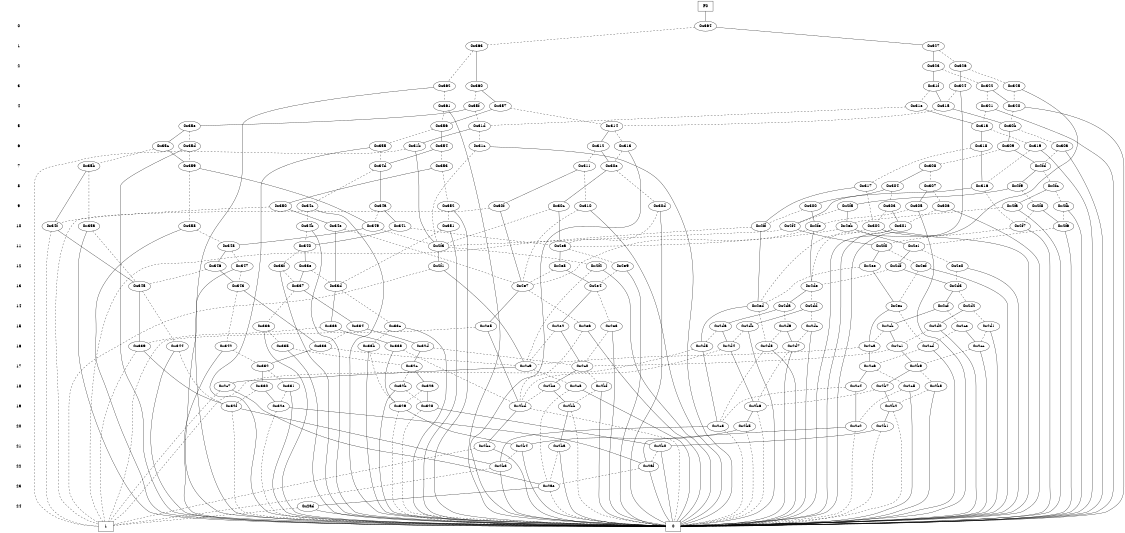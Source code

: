 digraph "DD" {
size = "7.5,10"
center = true;
edge [dir = none];
{ node [shape = plaintext];
  edge [style = invis];
  "CONST NODES" [style = invis];
" 0 " -> " 1 " -> " 2 " -> " 3 " -> " 4 " -> " 5 " -> " 6 " -> " 7 " -> " 8 " -> " 9 " -> " 10 " -> " 11 " -> " 12 " -> " 13 " -> " 14 " -> " 15 " -> " 16 " -> " 17 " -> " 18 " -> " 19 " -> " 20 " -> " 21 " -> " 22 " -> " 23 " -> " 24 " -> "CONST NODES"; 
}
{ rank = same; node [shape = box]; edge [style = invis];
"F0"; }
{ rank = same; " 0 ";
"0x364";
}
{ rank = same; " 1 ";
"0x363";
"0x327";
}
{ rank = same; " 2 ";
"0x326";
"0x323";
}
{ rank = same; " 3 ";
"0x31f";
"0x360";
"0x324";
"0x322";
"0x325";
"0x362";
}
{ rank = same; " 4 ";
"0x320";
"0x357";
"0x361";
"0x321";
"0x31e";
"0x35f";
"0x315";
}
{ rank = same; " 5 ";
"0x31d";
"0x314";
"0x30b";
"0x31a";
"0x356";
"0x35e";
}
{ rank = same; " 6 ";
"0x354";
"0x31b";
"0x355";
"0x313";
"0x312";
"0x35c";
"0x31c";
"0x309";
"0x318";
"0x319";
"0x35d";
"0x30a";
}
{ rank = same; " 7 ";
"0x2fd";
"0x30e";
"0x359";
"0x35b";
"0x34d";
"0x353";
"0x311";
"0x308";
}
{ rank = same; " 8 ";
"0x317";
"0x316";
"0x307";
"0x2fc";
"0x304";
"0x2f9";
}
{ rank = same; " 9 ";
"0x30f";
"0x310";
"0x30d";
"0x2fa";
"0x34c";
"0x30c";
"0x303";
"0x352";
"0x350";
"0x2f8";
"0x2fb";
"0x34a";
"0x300";
"0x305";
"0x2f5";
"0x306";
}
{ rank = same; " 10 ";
"0x35a";
"0x2ff";
"0x358";
"0x341";
"0x34f";
"0x302";
"0x2f4";
"0x2f7";
"0x2eb";
"0x349";
"0x34e";
"0x301";
"0x351";
"0x2f6";
"0x2fe";
"0x34b";
}
{ rank = same; " 11 ";
"0x2e1";
"0x348";
"0x2f0";
"0x2f3";
"0x340";
"0x2ea";
}
{ rank = same; " 12 ";
"0x2df";
"0x2ee";
"0x2f2";
"0x2ef";
"0x33e";
"0x2e0";
"0x346";
"0x33f";
"0x2e8";
"0x2f1";
"0x2e9";
"0x347";
}
{ rank = same; " 13 ";
"0x2e7";
"0x343";
"0x345";
"0x2de";
"0x337";
"0x2d3";
"0x2e4";
"0x33d";
}
{ rank = same; " 14 ";
"0x2ec";
"0x2dd";
"0x2d2";
"0x2da";
"0x2cf";
"0x2ed";
}
{ rank = same; " 15 ";
"0x2ce";
"0x2d1";
"0x2d6";
"0x2cb";
"0x2db";
"0x336";
"0x2dc";
"0x33a";
"0x33c";
"0x2e6";
"0x2e3";
"0x2e2";
"0x2d0";
"0x2d9";
"0x2e5";
"0x334";
}
{ rank = same; " 16 ";
"0x2cd";
"0x2c1";
"0x333";
"0x33b";
"0x339";
"0x338";
"0x335";
"0x344";
"0x342";
"0x2d4";
"0x2d7";
"0x2cc";
"0x32d";
"0x2ca";
"0x2d8";
"0x2d5";
}
{ rank = same; " 17 ";
"0x32c";
"0x2c9";
"0x332";
"0x2c0";
"0x2c6";
"0x2b9";
}
{ rank = same; " 18 ";
"0x32b";
"0x32a";
"0x2b7";
"0x2c8";
"0x331";
"0x330";
"0x2b8";
"0x2c7";
"0x2c4";
"0x2bf";
"0x2c5";
"0x2be";
}
{ rank = same; " 19 ";
"0x328";
"0x329";
"0x2bb";
"0x2bd";
"0x32e";
"0x2b2";
"0x32f";
"0x2b6";
}
{ rank = same; " 20 ";
"0x2b1";
"0x2b5";
"0x2c2";
"0x2c3";
}
{ rank = same; " 21 ";
"0x2ba";
"0x2b0";
"0x2b4";
"0x2bc";
}
{ rank = same; " 22 ";
"0x2af";
"0x2b3";
}
{ rank = same; " 23 ";
"0x2ae";
}
{ rank = same; " 24 ";
"0x2ad";
}
{ rank = same; "CONST NODES";
{ node [shape = box]; "0xa5";
"0xa4";
}
}
"F0" -> "0x364" [style = solid];
"0x364" -> "0x327";
"0x364" -> "0x363" [style = dashed];
"0x363" -> "0x360";
"0x363" -> "0x362" [style = dashed];
"0x327" -> "0x323";
"0x327" -> "0x326" [style = dashed];
"0x326" -> "0x324";
"0x326" -> "0x325" [style = dashed];
"0x323" -> "0x31f";
"0x323" -> "0x322" [style = dashed];
"0x31f" -> "0x315";
"0x31f" -> "0x31e" [style = dashed];
"0x360" -> "0x357";
"0x360" -> "0x35f" [style = dashed];
"0x324" -> "0xa5";
"0x324" -> "0x315" [style = dashed];
"0x322" -> "0x320";
"0x322" -> "0x321" [style = dashed];
"0x325" -> "0xa5";
"0x325" -> "0x320" [style = dashed];
"0x362" -> "0xa5";
"0x362" -> "0x361" [style = dashed];
"0x320" -> "0xa5";
"0x320" -> "0x30b" [style = dashed];
"0x357" -> "0x356";
"0x357" -> "0x314" [style = dashed];
"0x361" -> "0xa5";
"0x361" -> "0x356" [style = dashed];
"0x321" -> "0xa5";
"0x321" -> "0x31a" [style = dashed];
"0x31e" -> "0x31a";
"0x31e" -> "0x31d" [style = dashed];
"0x35f" -> "0x35e";
"0x35f" -> "0x31d" [style = dashed];
"0x315" -> "0x30b";
"0x315" -> "0x314" [style = dashed];
"0x31d" -> "0x31b";
"0x31d" -> "0x31c" [style = dashed];
"0x314" -> "0x312";
"0x314" -> "0x313" [style = dashed];
"0x30b" -> "0x309";
"0x30b" -> "0x30a" [style = dashed];
"0x31a" -> "0x318";
"0x31a" -> "0x319" [style = dashed];
"0x356" -> "0x354";
"0x356" -> "0x355" [style = dashed];
"0x35e" -> "0x35c";
"0x35e" -> "0x35d" [style = dashed];
"0x354" -> "0x34d";
"0x354" -> "0x353" [style = dashed];
"0x31b" -> "0x2f3";
"0x31b" -> "0xa4" [style = dashed];
"0x355" -> "0xa5";
"0x355" -> "0x34d" [style = dashed];
"0x313" -> "0xa5";
"0x313" -> "0x30e" [style = dashed];
"0x312" -> "0x30e";
"0x312" -> "0x311" [style = dashed];
"0x35c" -> "0x359";
"0x35c" -> "0x35b" [style = dashed];
"0x31c" -> "0xa5";
"0x31c" -> "0x2f3" [style = dashed];
"0x309" -> "0x2fd";
"0x309" -> "0x308" [style = dashed];
"0x318" -> "0x316";
"0x318" -> "0x317" [style = dashed];
"0x319" -> "0xa5";
"0x319" -> "0x316" [style = dashed];
"0x35d" -> "0xa5";
"0x35d" -> "0x359" [style = dashed];
"0x30a" -> "0xa5";
"0x30a" -> "0x2fd" [style = dashed];
"0x2fd" -> "0x2f9";
"0x2fd" -> "0x2fc" [style = dashed];
"0x30e" -> "0x30c";
"0x30e" -> "0x30d" [style = dashed];
"0x359" -> "0x349";
"0x359" -> "0x358" [style = dashed];
"0x35b" -> "0x34f";
"0x35b" -> "0x35a" [style = dashed];
"0x34d" -> "0x34a";
"0x34d" -> "0x34c" [style = dashed];
"0x353" -> "0x350";
"0x353" -> "0x352" [style = dashed];
"0x311" -> "0x30f";
"0x311" -> "0x310" [style = dashed];
"0x308" -> "0x304";
"0x308" -> "0x307" [style = dashed];
"0x317" -> "0x2ff";
"0x317" -> "0x302" [style = dashed];
"0x316" -> "0x2f4";
"0x316" -> "0x2f7" [style = dashed];
"0x307" -> "0x305";
"0x307" -> "0x306" [style = dashed];
"0x2fc" -> "0x2fa";
"0x2fc" -> "0x2fb" [style = dashed];
"0x304" -> "0x300";
"0x304" -> "0x303" [style = dashed];
"0x2f9" -> "0x2f5";
"0x2f9" -> "0x2f8" [style = dashed];
"0x30f" -> "0x2e7";
"0x30f" -> "0xa4" [style = dashed];
"0x310" -> "0xa5";
"0x310" -> "0x2e7" [style = dashed];
"0x30d" -> "0xa5";
"0x30d" -> "0x2ea" [style = dashed];
"0x2fa" -> "0xa5";
"0x2fa" -> "0x2eb" [style = dashed];
"0x34c" -> "0xa5";
"0x34c" -> "0x34b" [style = dashed];
"0x30c" -> "0x2ea";
"0x30c" -> "0x2f3" [style = dashed];
"0x303" -> "0x301";
"0x303" -> "0x302" [style = dashed];
"0x352" -> "0xa5";
"0x352" -> "0x351" [style = dashed];
"0x350" -> "0x34e";
"0x350" -> "0x34f" [style = dashed];
"0x2f8" -> "0x2f6";
"0x2f8" -> "0x2f7" [style = dashed];
"0x2fb" -> "0xa5";
"0x2fb" -> "0x2f6" [style = dashed];
"0x34a" -> "0x341";
"0x34a" -> "0x349" [style = dashed];
"0x300" -> "0x2fe";
"0x300" -> "0x2ff" [style = dashed];
"0x305" -> "0xa5";
"0x305" -> "0x2fe" [style = dashed];
"0x2f5" -> "0x2eb";
"0x2f5" -> "0x2f4" [style = dashed];
"0x306" -> "0xa5";
"0x306" -> "0x301" [style = dashed];
"0x35a" -> "0xa5";
"0x35a" -> "0x345" [style = dashed];
"0x2ff" -> "0x2ed";
"0x2ff" -> "0xa4" [style = dashed];
"0x358" -> "0xa5";
"0x358" -> "0x348" [style = dashed];
"0x341" -> "0x340";
"0x341" -> "0x2ea" [style = dashed];
"0x34f" -> "0x345";
"0x34f" -> "0xa4" [style = dashed];
"0x302" -> "0xa5";
"0x302" -> "0x2ed" [style = dashed];
"0x2f4" -> "0x2f0";
"0x2f4" -> "0x2f3" [style = dashed];
"0x2f7" -> "0xa5";
"0x2f7" -> "0x2f0" [style = dashed];
"0x2eb" -> "0x2e1";
"0x2eb" -> "0x2ea" [style = dashed];
"0x349" -> "0x348";
"0x349" -> "0x2f3" [style = dashed];
"0x34e" -> "0x33d";
"0x34e" -> "0x2e7" [style = dashed];
"0x301" -> "0xa5";
"0x301" -> "0x2de" [style = dashed];
"0x351" -> "0xa5";
"0x351" -> "0x33d" [style = dashed];
"0x2f6" -> "0xa5";
"0x2f6" -> "0x2e1" [style = dashed];
"0x2fe" -> "0x2de";
"0x2fe" -> "0x2e7" [style = dashed];
"0x34b" -> "0xa5";
"0x34b" -> "0x340" [style = dashed];
"0x2e1" -> "0x2df";
"0x2e1" -> "0x2e0" [style = dashed];
"0x348" -> "0x346";
"0x348" -> "0x347" [style = dashed];
"0x2f0" -> "0x2ee";
"0x2f0" -> "0x2ef" [style = dashed];
"0x2f3" -> "0x2f1";
"0x2f3" -> "0x2f2" [style = dashed];
"0x340" -> "0x33e";
"0x340" -> "0x33f" [style = dashed];
"0x2ea" -> "0x2e8";
"0x2ea" -> "0x2e9" [style = dashed];
"0x2df" -> "0x2d3";
"0x2df" -> "0x2de" [style = dashed];
"0x2ee" -> "0x2ec";
"0x2ee" -> "0x2ed" [style = dashed];
"0x2f2" -> "0xa5";
"0x2f2" -> "0x2c9" [style = dashed];
"0x2ef" -> "0xa5";
"0x2ef" -> "0x2ec" [style = dashed];
"0x33e" -> "0x337";
"0x33e" -> "0x33d" [style = dashed];
"0x2e0" -> "0xa5";
"0x2e0" -> "0x2d3" [style = dashed];
"0x346" -> "0x343";
"0x346" -> "0x345" [style = dashed];
"0x33f" -> "0xa5";
"0x33f" -> "0x337" [style = dashed];
"0x2e8" -> "0x2e4";
"0x2e8" -> "0x2e7" [style = dashed];
"0x2f1" -> "0x2c9";
"0x2f1" -> "0xa4" [style = dashed];
"0x2e9" -> "0xa5";
"0x2e9" -> "0x2e4" [style = dashed];
"0x347" -> "0xa5";
"0x347" -> "0x343" [style = dashed];
"0x2e7" -> "0x2e5";
"0x2e7" -> "0x2e6" [style = dashed];
"0x343" -> "0x333";
"0x343" -> "0x342" [style = dashed];
"0x345" -> "0x339";
"0x345" -> "0x344" [style = dashed];
"0x2de" -> "0x2da";
"0x2de" -> "0x2dd" [style = dashed];
"0x337" -> "0x334";
"0x337" -> "0x336" [style = dashed];
"0x2d3" -> "0x2cf";
"0x2d3" -> "0x2d2" [style = dashed];
"0x2e4" -> "0x2e2";
"0x2e4" -> "0x2e3" [style = dashed];
"0x33d" -> "0x33a";
"0x33d" -> "0x33c" [style = dashed];
"0x2ec" -> "0x2ca";
"0x2ec" -> "0x2cd" [style = dashed];
"0x2dd" -> "0x2db";
"0x2dd" -> "0x2dc" [style = dashed];
"0x2d2" -> "0x2d0";
"0x2d2" -> "0x2d1" [style = dashed];
"0x2da" -> "0x2d6";
"0x2da" -> "0x2d9" [style = dashed];
"0x2cf" -> "0x2cb";
"0x2cf" -> "0x2ce" [style = dashed];
"0x2ed" -> "0x2d5";
"0x2ed" -> "0x2d8" [style = dashed];
"0x2ce" -> "0x2cc";
"0x2ce" -> "0x2cd" [style = dashed];
"0x2d1" -> "0xa5";
"0x2d1" -> "0x2cc" [style = dashed];
"0x2d6" -> "0x2d4";
"0x2d6" -> "0x2d5" [style = dashed];
"0x2cb" -> "0x2c1";
"0x2cb" -> "0x2ca" [style = dashed];
"0x2db" -> "0xa5";
"0x2db" -> "0x2d4" [style = dashed];
"0x336" -> "0xa5";
"0x336" -> "0x335" [style = dashed];
"0x2dc" -> "0xa5";
"0x2dc" -> "0x2d7" [style = dashed];
"0x33a" -> "0x338";
"0x33a" -> "0x339" [style = dashed];
"0x33c" -> "0xa5";
"0x33c" -> "0x33b" [style = dashed];
"0x2e6" -> "0xa5";
"0x2e6" -> "0x2bd" [style = dashed];
"0x2e3" -> "0xa5";
"0x2e3" -> "0x2c0" [style = dashed];
"0x2e2" -> "0x2c0";
"0x2e2" -> "0x2c9" [style = dashed];
"0x2d0" -> "0xa5";
"0x2d0" -> "0x2c1" [style = dashed];
"0x2d9" -> "0x2d7";
"0x2d9" -> "0x2d8" [style = dashed];
"0x2e5" -> "0x2bd";
"0x2e5" -> "0xa4" [style = dashed];
"0x334" -> "0x32d";
"0x334" -> "0x333" [style = dashed];
"0x2cd" -> "0xa5";
"0x2cd" -> "0x2c6" [style = dashed];
"0x2c1" -> "0x2b9";
"0x2c1" -> "0x2c0" [style = dashed];
"0x333" -> "0x332";
"0x333" -> "0x2c9" [style = dashed];
"0x33b" -> "0xa5";
"0x33b" -> "0x329" [style = dashed];
"0x339" -> "0x32f";
"0x339" -> "0xa4" [style = dashed];
"0x338" -> "0x329";
"0x338" -> "0x2bd" [style = dashed];
"0x335" -> "0xa5";
"0x335" -> "0x32c" [style = dashed];
"0x344" -> "0xa5";
"0x344" -> "0x32f" [style = dashed];
"0x342" -> "0xa5";
"0x342" -> "0x332" [style = dashed];
"0x2d4" -> "0x2b6";
"0x2d4" -> "0x2bd" [style = dashed];
"0x2d7" -> "0xa5";
"0x2d7" -> "0x2b6" [style = dashed];
"0x2cc" -> "0xa5";
"0x2cc" -> "0x2b9" [style = dashed];
"0x32d" -> "0x32c";
"0x32d" -> "0x2c0" [style = dashed];
"0x2ca" -> "0x2c6";
"0x2ca" -> "0x2c9" [style = dashed];
"0x2d8" -> "0xa5";
"0x2d8" -> "0x2c3" [style = dashed];
"0x2d5" -> "0x2c3";
"0x2d5" -> "0xa4" [style = dashed];
"0x32c" -> "0x32a";
"0x32c" -> "0x32b" [style = dashed];
"0x2c9" -> "0x2c7";
"0x2c9" -> "0x2c8" [style = dashed];
"0x332" -> "0x330";
"0x332" -> "0x331" [style = dashed];
"0x2c0" -> "0x2be";
"0x2c0" -> "0x2bf" [style = dashed];
"0x2c6" -> "0x2c4";
"0x2c6" -> "0x2c5" [style = dashed];
"0x2b9" -> "0x2b7";
"0x2b9" -> "0x2b8" [style = dashed];
"0x32b" -> "0xa5";
"0x32b" -> "0x328" [style = dashed];
"0x32a" -> "0x328";
"0x32a" -> "0x329" [style = dashed];
"0x2b7" -> "0x2b2";
"0x2b7" -> "0x2b6" [style = dashed];
"0x2c8" -> "0xa5";
"0x2c8" -> "0x2ae" [style = dashed];
"0x331" -> "0xa5";
"0x331" -> "0x32e" [style = dashed];
"0x330" -> "0x32e";
"0x330" -> "0x32f" [style = dashed];
"0x2b8" -> "0xa5";
"0x2b8" -> "0x2b2" [style = dashed];
"0x2c7" -> "0x2ae";
"0x2c7" -> "0xa4" [style = dashed];
"0x2c4" -> "0x2c2";
"0x2c4" -> "0x2c3" [style = dashed];
"0x2bf" -> "0xa5";
"0x2bf" -> "0x2bb" [style = dashed];
"0x2c5" -> "0xa5";
"0x2c5" -> "0x2c2" [style = dashed];
"0x2be" -> "0x2bb";
"0x2be" -> "0x2bd" [style = dashed];
"0x328" -> "0x2b0";
"0x328" -> "0xa5" [style = dashed];
"0x329" -> "0x2b4";
"0x329" -> "0xa5" [style = dashed];
"0x2bb" -> "0x2ba";
"0x2bb" -> "0xa5" [style = dashed];
"0x2bd" -> "0x2bc";
"0x2bd" -> "0xa5" [style = dashed];
"0x32e" -> "0x2af";
"0x32e" -> "0xa5" [style = dashed];
"0x2b2" -> "0x2b1";
"0x2b2" -> "0xa5" [style = dashed];
"0x32f" -> "0x2b3";
"0x32f" -> "0xa5" [style = dashed];
"0x2b6" -> "0x2b5";
"0x2b6" -> "0xa5" [style = dashed];
"0x2b1" -> "0x2b0";
"0x2b1" -> "0xa5" [style = dashed];
"0x2b5" -> "0x2b4";
"0x2b5" -> "0xa5" [style = dashed];
"0x2c2" -> "0x2af";
"0x2c2" -> "0xa5" [style = dashed];
"0x2c3" -> "0x2b3";
"0x2c3" -> "0xa5" [style = dashed];
"0x2ba" -> "0xa5";
"0x2ba" -> "0x2ae" [style = dashed];
"0x2b0" -> "0xa5";
"0x2b0" -> "0x2af" [style = dashed];
"0x2b4" -> "0xa5";
"0x2b4" -> "0x2b3" [style = dashed];
"0x2bc" -> "0xa5";
"0x2bc" -> "0xa4" [style = dashed];
"0x2af" -> "0xa5";
"0x2af" -> "0x2ae" [style = dashed];
"0x2b3" -> "0xa5";
"0x2b3" -> "0xa4" [style = dashed];
"0x2ae" -> "0x2ad";
"0x2ae" -> "0xa5" [style = dashed];
"0x2ad" -> "0xa5";
"0x2ad" -> "0xa4" [style = dashed];
"0xa5" [label = "0"];
"0xa4" [label = "1"];
}
